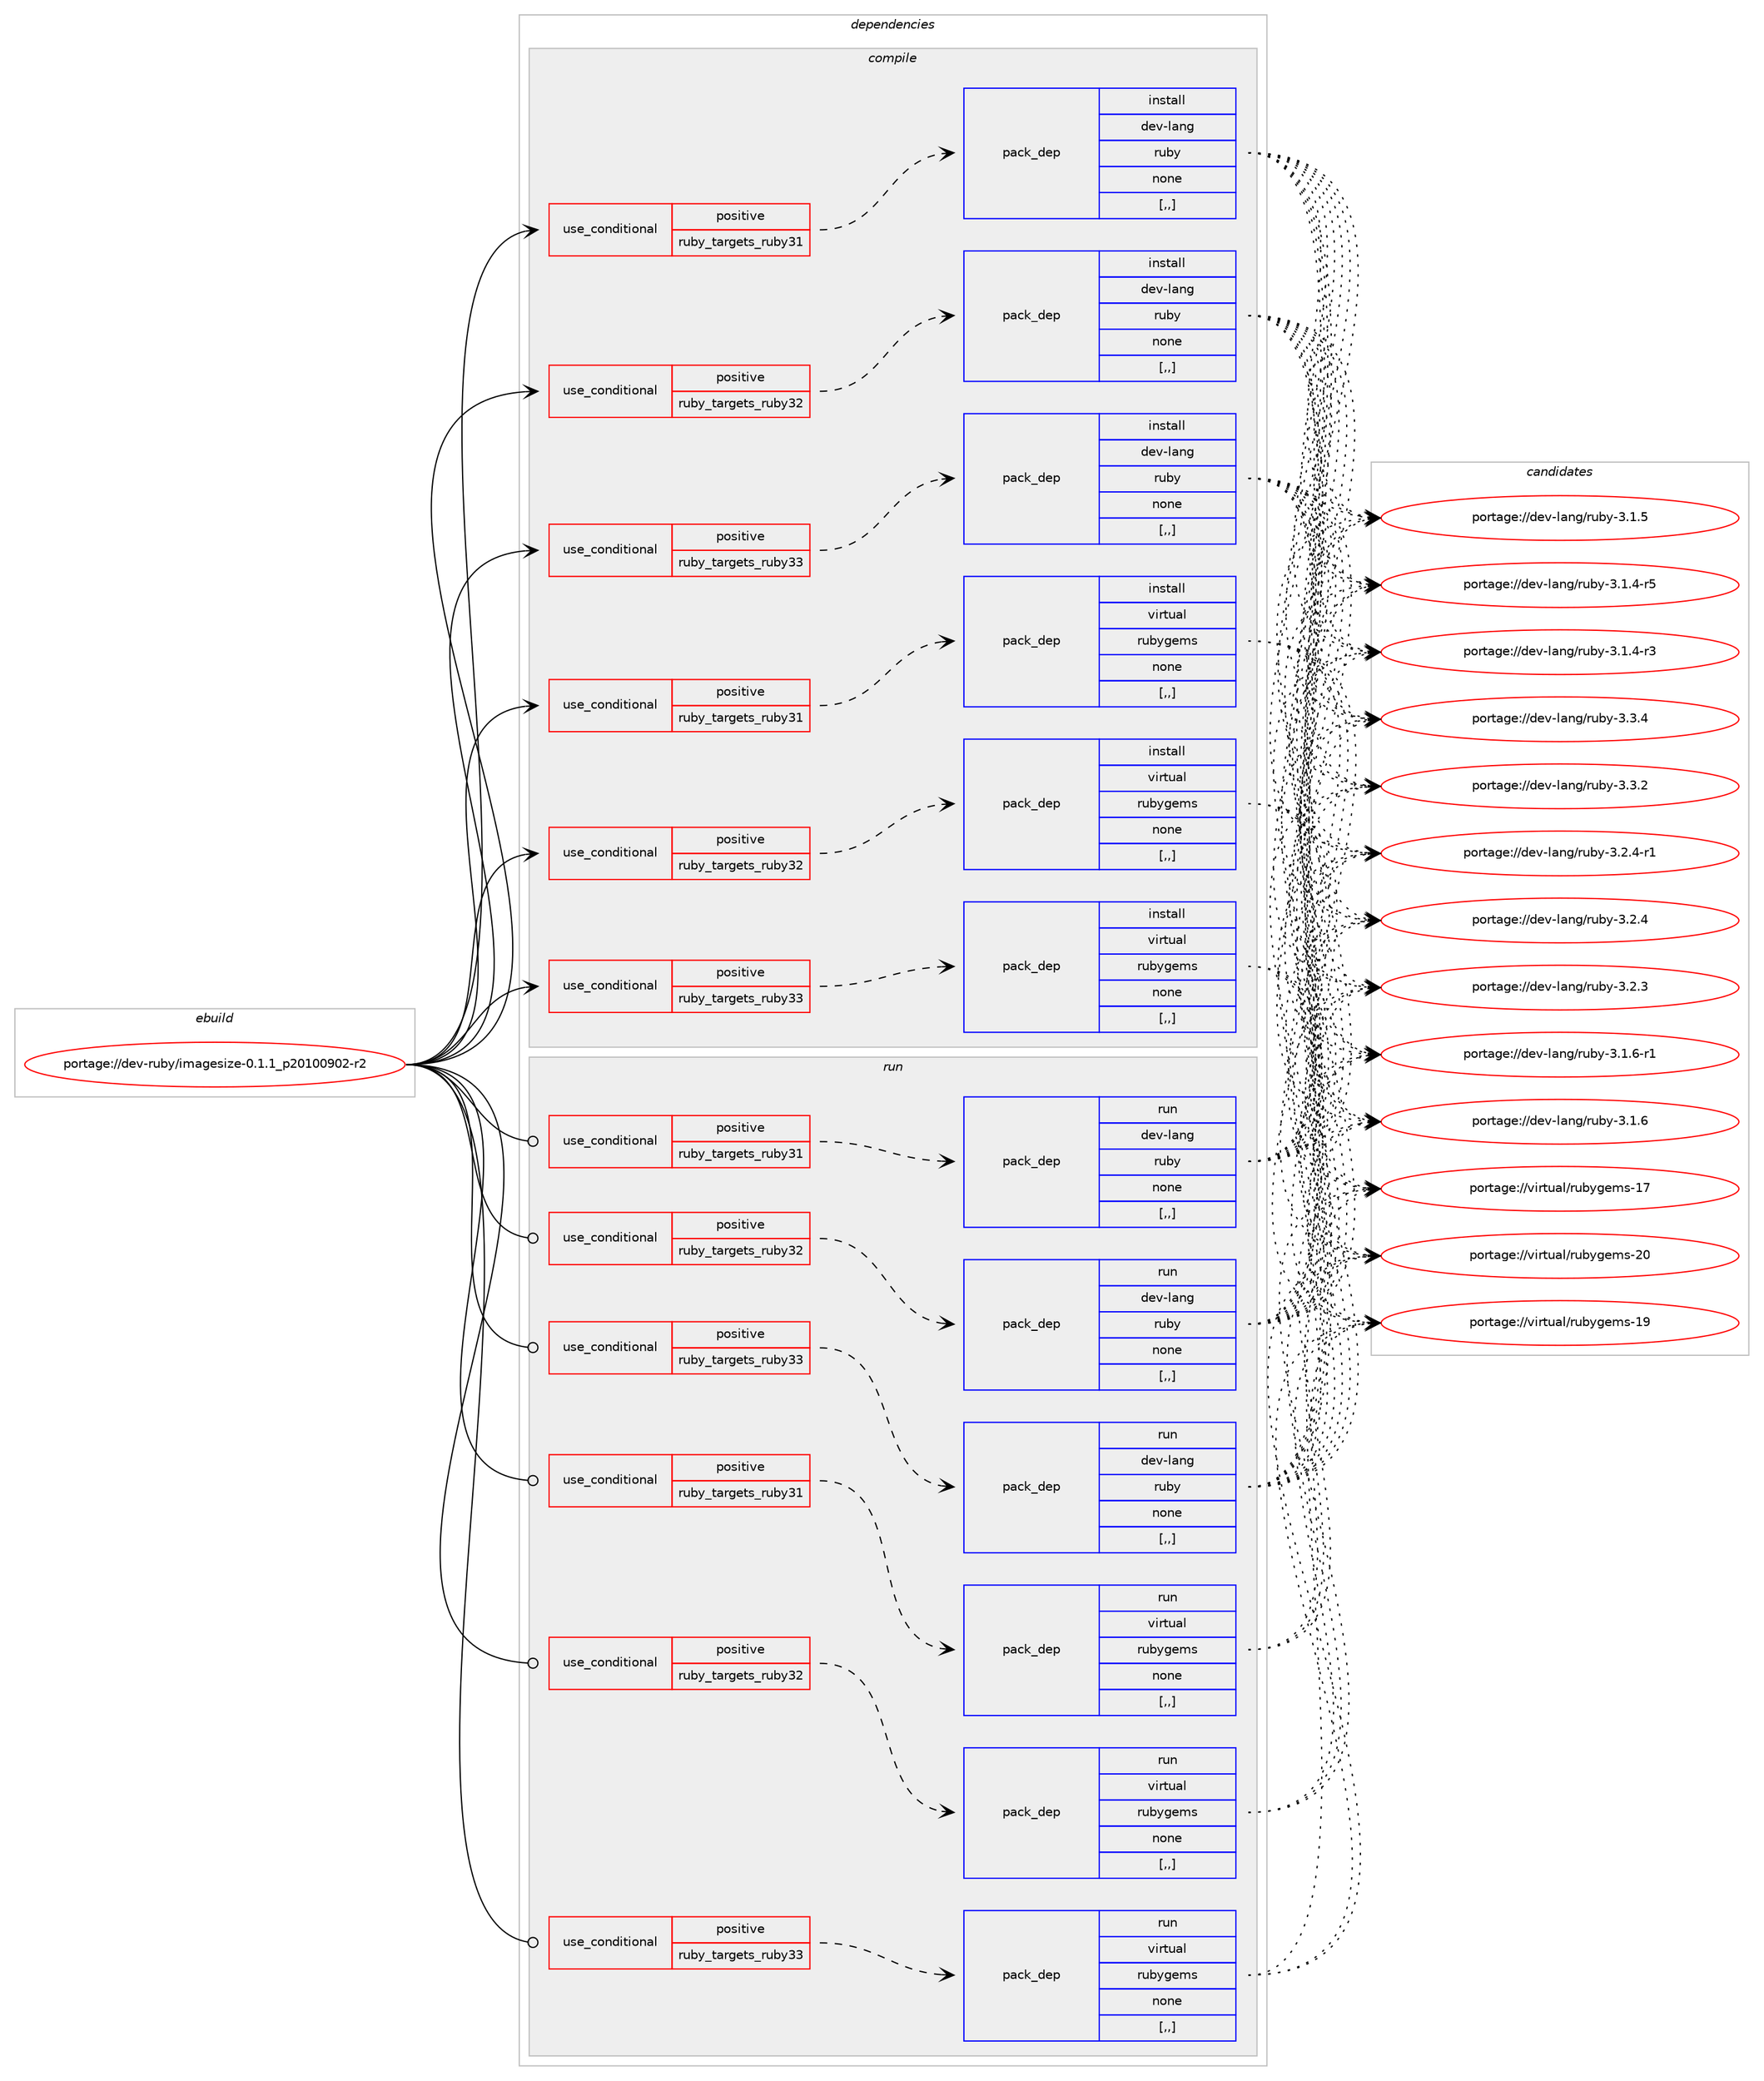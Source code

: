 digraph prolog {

# *************
# Graph options
# *************

newrank=true;
concentrate=true;
compound=true;
graph [rankdir=LR,fontname=Helvetica,fontsize=10,ranksep=1.5];#, ranksep=2.5, nodesep=0.2];
edge  [arrowhead=vee];
node  [fontname=Helvetica,fontsize=10];

# **********
# The ebuild
# **********

subgraph cluster_leftcol {
color=gray;
label=<<i>ebuild</i>>;
id [label="portage://dev-ruby/imagesize-0.1.1_p20100902-r2", color=red, width=4, href="../dev-ruby/imagesize-0.1.1_p20100902-r2.svg"];
}

# ****************
# The dependencies
# ****************

subgraph cluster_midcol {
color=gray;
label=<<i>dependencies</i>>;
subgraph cluster_compile {
fillcolor="#eeeeee";
style=filled;
label=<<i>compile</i>>;
subgraph cond49042 {
dependency186451 [label=<<TABLE BORDER="0" CELLBORDER="1" CELLSPACING="0" CELLPADDING="4"><TR><TD ROWSPAN="3" CELLPADDING="10">use_conditional</TD></TR><TR><TD>positive</TD></TR><TR><TD>ruby_targets_ruby31</TD></TR></TABLE>>, shape=none, color=red];
subgraph pack136077 {
dependency186452 [label=<<TABLE BORDER="0" CELLBORDER="1" CELLSPACING="0" CELLPADDING="4" WIDTH="220"><TR><TD ROWSPAN="6" CELLPADDING="30">pack_dep</TD></TR><TR><TD WIDTH="110">install</TD></TR><TR><TD>dev-lang</TD></TR><TR><TD>ruby</TD></TR><TR><TD>none</TD></TR><TR><TD>[,,]</TD></TR></TABLE>>, shape=none, color=blue];
}
dependency186451:e -> dependency186452:w [weight=20,style="dashed",arrowhead="vee"];
}
id:e -> dependency186451:w [weight=20,style="solid",arrowhead="vee"];
subgraph cond49043 {
dependency186453 [label=<<TABLE BORDER="0" CELLBORDER="1" CELLSPACING="0" CELLPADDING="4"><TR><TD ROWSPAN="3" CELLPADDING="10">use_conditional</TD></TR><TR><TD>positive</TD></TR><TR><TD>ruby_targets_ruby31</TD></TR></TABLE>>, shape=none, color=red];
subgraph pack136078 {
dependency186454 [label=<<TABLE BORDER="0" CELLBORDER="1" CELLSPACING="0" CELLPADDING="4" WIDTH="220"><TR><TD ROWSPAN="6" CELLPADDING="30">pack_dep</TD></TR><TR><TD WIDTH="110">install</TD></TR><TR><TD>virtual</TD></TR><TR><TD>rubygems</TD></TR><TR><TD>none</TD></TR><TR><TD>[,,]</TD></TR></TABLE>>, shape=none, color=blue];
}
dependency186453:e -> dependency186454:w [weight=20,style="dashed",arrowhead="vee"];
}
id:e -> dependency186453:w [weight=20,style="solid",arrowhead="vee"];
subgraph cond49044 {
dependency186455 [label=<<TABLE BORDER="0" CELLBORDER="1" CELLSPACING="0" CELLPADDING="4"><TR><TD ROWSPAN="3" CELLPADDING="10">use_conditional</TD></TR><TR><TD>positive</TD></TR><TR><TD>ruby_targets_ruby32</TD></TR></TABLE>>, shape=none, color=red];
subgraph pack136079 {
dependency186456 [label=<<TABLE BORDER="0" CELLBORDER="1" CELLSPACING="0" CELLPADDING="4" WIDTH="220"><TR><TD ROWSPAN="6" CELLPADDING="30">pack_dep</TD></TR><TR><TD WIDTH="110">install</TD></TR><TR><TD>dev-lang</TD></TR><TR><TD>ruby</TD></TR><TR><TD>none</TD></TR><TR><TD>[,,]</TD></TR></TABLE>>, shape=none, color=blue];
}
dependency186455:e -> dependency186456:w [weight=20,style="dashed",arrowhead="vee"];
}
id:e -> dependency186455:w [weight=20,style="solid",arrowhead="vee"];
subgraph cond49045 {
dependency186457 [label=<<TABLE BORDER="0" CELLBORDER="1" CELLSPACING="0" CELLPADDING="4"><TR><TD ROWSPAN="3" CELLPADDING="10">use_conditional</TD></TR><TR><TD>positive</TD></TR><TR><TD>ruby_targets_ruby32</TD></TR></TABLE>>, shape=none, color=red];
subgraph pack136080 {
dependency186458 [label=<<TABLE BORDER="0" CELLBORDER="1" CELLSPACING="0" CELLPADDING="4" WIDTH="220"><TR><TD ROWSPAN="6" CELLPADDING="30">pack_dep</TD></TR><TR><TD WIDTH="110">install</TD></TR><TR><TD>virtual</TD></TR><TR><TD>rubygems</TD></TR><TR><TD>none</TD></TR><TR><TD>[,,]</TD></TR></TABLE>>, shape=none, color=blue];
}
dependency186457:e -> dependency186458:w [weight=20,style="dashed",arrowhead="vee"];
}
id:e -> dependency186457:w [weight=20,style="solid",arrowhead="vee"];
subgraph cond49046 {
dependency186459 [label=<<TABLE BORDER="0" CELLBORDER="1" CELLSPACING="0" CELLPADDING="4"><TR><TD ROWSPAN="3" CELLPADDING="10">use_conditional</TD></TR><TR><TD>positive</TD></TR><TR><TD>ruby_targets_ruby33</TD></TR></TABLE>>, shape=none, color=red];
subgraph pack136081 {
dependency186460 [label=<<TABLE BORDER="0" CELLBORDER="1" CELLSPACING="0" CELLPADDING="4" WIDTH="220"><TR><TD ROWSPAN="6" CELLPADDING="30">pack_dep</TD></TR><TR><TD WIDTH="110">install</TD></TR><TR><TD>dev-lang</TD></TR><TR><TD>ruby</TD></TR><TR><TD>none</TD></TR><TR><TD>[,,]</TD></TR></TABLE>>, shape=none, color=blue];
}
dependency186459:e -> dependency186460:w [weight=20,style="dashed",arrowhead="vee"];
}
id:e -> dependency186459:w [weight=20,style="solid",arrowhead="vee"];
subgraph cond49047 {
dependency186461 [label=<<TABLE BORDER="0" CELLBORDER="1" CELLSPACING="0" CELLPADDING="4"><TR><TD ROWSPAN="3" CELLPADDING="10">use_conditional</TD></TR><TR><TD>positive</TD></TR><TR><TD>ruby_targets_ruby33</TD></TR></TABLE>>, shape=none, color=red];
subgraph pack136082 {
dependency186462 [label=<<TABLE BORDER="0" CELLBORDER="1" CELLSPACING="0" CELLPADDING="4" WIDTH="220"><TR><TD ROWSPAN="6" CELLPADDING="30">pack_dep</TD></TR><TR><TD WIDTH="110">install</TD></TR><TR><TD>virtual</TD></TR><TR><TD>rubygems</TD></TR><TR><TD>none</TD></TR><TR><TD>[,,]</TD></TR></TABLE>>, shape=none, color=blue];
}
dependency186461:e -> dependency186462:w [weight=20,style="dashed",arrowhead="vee"];
}
id:e -> dependency186461:w [weight=20,style="solid",arrowhead="vee"];
}
subgraph cluster_compileandrun {
fillcolor="#eeeeee";
style=filled;
label=<<i>compile and run</i>>;
}
subgraph cluster_run {
fillcolor="#eeeeee";
style=filled;
label=<<i>run</i>>;
subgraph cond49048 {
dependency186463 [label=<<TABLE BORDER="0" CELLBORDER="1" CELLSPACING="0" CELLPADDING="4"><TR><TD ROWSPAN="3" CELLPADDING="10">use_conditional</TD></TR><TR><TD>positive</TD></TR><TR><TD>ruby_targets_ruby31</TD></TR></TABLE>>, shape=none, color=red];
subgraph pack136083 {
dependency186464 [label=<<TABLE BORDER="0" CELLBORDER="1" CELLSPACING="0" CELLPADDING="4" WIDTH="220"><TR><TD ROWSPAN="6" CELLPADDING="30">pack_dep</TD></TR><TR><TD WIDTH="110">run</TD></TR><TR><TD>dev-lang</TD></TR><TR><TD>ruby</TD></TR><TR><TD>none</TD></TR><TR><TD>[,,]</TD></TR></TABLE>>, shape=none, color=blue];
}
dependency186463:e -> dependency186464:w [weight=20,style="dashed",arrowhead="vee"];
}
id:e -> dependency186463:w [weight=20,style="solid",arrowhead="odot"];
subgraph cond49049 {
dependency186465 [label=<<TABLE BORDER="0" CELLBORDER="1" CELLSPACING="0" CELLPADDING="4"><TR><TD ROWSPAN="3" CELLPADDING="10">use_conditional</TD></TR><TR><TD>positive</TD></TR><TR><TD>ruby_targets_ruby31</TD></TR></TABLE>>, shape=none, color=red];
subgraph pack136084 {
dependency186466 [label=<<TABLE BORDER="0" CELLBORDER="1" CELLSPACING="0" CELLPADDING="4" WIDTH="220"><TR><TD ROWSPAN="6" CELLPADDING="30">pack_dep</TD></TR><TR><TD WIDTH="110">run</TD></TR><TR><TD>virtual</TD></TR><TR><TD>rubygems</TD></TR><TR><TD>none</TD></TR><TR><TD>[,,]</TD></TR></TABLE>>, shape=none, color=blue];
}
dependency186465:e -> dependency186466:w [weight=20,style="dashed",arrowhead="vee"];
}
id:e -> dependency186465:w [weight=20,style="solid",arrowhead="odot"];
subgraph cond49050 {
dependency186467 [label=<<TABLE BORDER="0" CELLBORDER="1" CELLSPACING="0" CELLPADDING="4"><TR><TD ROWSPAN="3" CELLPADDING="10">use_conditional</TD></TR><TR><TD>positive</TD></TR><TR><TD>ruby_targets_ruby32</TD></TR></TABLE>>, shape=none, color=red];
subgraph pack136085 {
dependency186468 [label=<<TABLE BORDER="0" CELLBORDER="1" CELLSPACING="0" CELLPADDING="4" WIDTH="220"><TR><TD ROWSPAN="6" CELLPADDING="30">pack_dep</TD></TR><TR><TD WIDTH="110">run</TD></TR><TR><TD>dev-lang</TD></TR><TR><TD>ruby</TD></TR><TR><TD>none</TD></TR><TR><TD>[,,]</TD></TR></TABLE>>, shape=none, color=blue];
}
dependency186467:e -> dependency186468:w [weight=20,style="dashed",arrowhead="vee"];
}
id:e -> dependency186467:w [weight=20,style="solid",arrowhead="odot"];
subgraph cond49051 {
dependency186469 [label=<<TABLE BORDER="0" CELLBORDER="1" CELLSPACING="0" CELLPADDING="4"><TR><TD ROWSPAN="3" CELLPADDING="10">use_conditional</TD></TR><TR><TD>positive</TD></TR><TR><TD>ruby_targets_ruby32</TD></TR></TABLE>>, shape=none, color=red];
subgraph pack136086 {
dependency186470 [label=<<TABLE BORDER="0" CELLBORDER="1" CELLSPACING="0" CELLPADDING="4" WIDTH="220"><TR><TD ROWSPAN="6" CELLPADDING="30">pack_dep</TD></TR><TR><TD WIDTH="110">run</TD></TR><TR><TD>virtual</TD></TR><TR><TD>rubygems</TD></TR><TR><TD>none</TD></TR><TR><TD>[,,]</TD></TR></TABLE>>, shape=none, color=blue];
}
dependency186469:e -> dependency186470:w [weight=20,style="dashed",arrowhead="vee"];
}
id:e -> dependency186469:w [weight=20,style="solid",arrowhead="odot"];
subgraph cond49052 {
dependency186471 [label=<<TABLE BORDER="0" CELLBORDER="1" CELLSPACING="0" CELLPADDING="4"><TR><TD ROWSPAN="3" CELLPADDING="10">use_conditional</TD></TR><TR><TD>positive</TD></TR><TR><TD>ruby_targets_ruby33</TD></TR></TABLE>>, shape=none, color=red];
subgraph pack136087 {
dependency186472 [label=<<TABLE BORDER="0" CELLBORDER="1" CELLSPACING="0" CELLPADDING="4" WIDTH="220"><TR><TD ROWSPAN="6" CELLPADDING="30">pack_dep</TD></TR><TR><TD WIDTH="110">run</TD></TR><TR><TD>dev-lang</TD></TR><TR><TD>ruby</TD></TR><TR><TD>none</TD></TR><TR><TD>[,,]</TD></TR></TABLE>>, shape=none, color=blue];
}
dependency186471:e -> dependency186472:w [weight=20,style="dashed",arrowhead="vee"];
}
id:e -> dependency186471:w [weight=20,style="solid",arrowhead="odot"];
subgraph cond49053 {
dependency186473 [label=<<TABLE BORDER="0" CELLBORDER="1" CELLSPACING="0" CELLPADDING="4"><TR><TD ROWSPAN="3" CELLPADDING="10">use_conditional</TD></TR><TR><TD>positive</TD></TR><TR><TD>ruby_targets_ruby33</TD></TR></TABLE>>, shape=none, color=red];
subgraph pack136088 {
dependency186474 [label=<<TABLE BORDER="0" CELLBORDER="1" CELLSPACING="0" CELLPADDING="4" WIDTH="220"><TR><TD ROWSPAN="6" CELLPADDING="30">pack_dep</TD></TR><TR><TD WIDTH="110">run</TD></TR><TR><TD>virtual</TD></TR><TR><TD>rubygems</TD></TR><TR><TD>none</TD></TR><TR><TD>[,,]</TD></TR></TABLE>>, shape=none, color=blue];
}
dependency186473:e -> dependency186474:w [weight=20,style="dashed",arrowhead="vee"];
}
id:e -> dependency186473:w [weight=20,style="solid",arrowhead="odot"];
}
}

# **************
# The candidates
# **************

subgraph cluster_choices {
rank=same;
color=gray;
label=<<i>candidates</i>>;

subgraph choice136077 {
color=black;
nodesep=1;
choice10010111845108971101034711411798121455146514652 [label="portage://dev-lang/ruby-3.3.4", color=red, width=4,href="../dev-lang/ruby-3.3.4.svg"];
choice10010111845108971101034711411798121455146514650 [label="portage://dev-lang/ruby-3.3.2", color=red, width=4,href="../dev-lang/ruby-3.3.2.svg"];
choice100101118451089711010347114117981214551465046524511449 [label="portage://dev-lang/ruby-3.2.4-r1", color=red, width=4,href="../dev-lang/ruby-3.2.4-r1.svg"];
choice10010111845108971101034711411798121455146504652 [label="portage://dev-lang/ruby-3.2.4", color=red, width=4,href="../dev-lang/ruby-3.2.4.svg"];
choice10010111845108971101034711411798121455146504651 [label="portage://dev-lang/ruby-3.2.3", color=red, width=4,href="../dev-lang/ruby-3.2.3.svg"];
choice100101118451089711010347114117981214551464946544511449 [label="portage://dev-lang/ruby-3.1.6-r1", color=red, width=4,href="../dev-lang/ruby-3.1.6-r1.svg"];
choice10010111845108971101034711411798121455146494654 [label="portage://dev-lang/ruby-3.1.6", color=red, width=4,href="../dev-lang/ruby-3.1.6.svg"];
choice10010111845108971101034711411798121455146494653 [label="portage://dev-lang/ruby-3.1.5", color=red, width=4,href="../dev-lang/ruby-3.1.5.svg"];
choice100101118451089711010347114117981214551464946524511453 [label="portage://dev-lang/ruby-3.1.4-r5", color=red, width=4,href="../dev-lang/ruby-3.1.4-r5.svg"];
choice100101118451089711010347114117981214551464946524511451 [label="portage://dev-lang/ruby-3.1.4-r3", color=red, width=4,href="../dev-lang/ruby-3.1.4-r3.svg"];
dependency186452:e -> choice10010111845108971101034711411798121455146514652:w [style=dotted,weight="100"];
dependency186452:e -> choice10010111845108971101034711411798121455146514650:w [style=dotted,weight="100"];
dependency186452:e -> choice100101118451089711010347114117981214551465046524511449:w [style=dotted,weight="100"];
dependency186452:e -> choice10010111845108971101034711411798121455146504652:w [style=dotted,weight="100"];
dependency186452:e -> choice10010111845108971101034711411798121455146504651:w [style=dotted,weight="100"];
dependency186452:e -> choice100101118451089711010347114117981214551464946544511449:w [style=dotted,weight="100"];
dependency186452:e -> choice10010111845108971101034711411798121455146494654:w [style=dotted,weight="100"];
dependency186452:e -> choice10010111845108971101034711411798121455146494653:w [style=dotted,weight="100"];
dependency186452:e -> choice100101118451089711010347114117981214551464946524511453:w [style=dotted,weight="100"];
dependency186452:e -> choice100101118451089711010347114117981214551464946524511451:w [style=dotted,weight="100"];
}
subgraph choice136078 {
color=black;
nodesep=1;
choice118105114116117971084711411798121103101109115455048 [label="portage://virtual/rubygems-20", color=red, width=4,href="../virtual/rubygems-20.svg"];
choice118105114116117971084711411798121103101109115454957 [label="portage://virtual/rubygems-19", color=red, width=4,href="../virtual/rubygems-19.svg"];
choice118105114116117971084711411798121103101109115454955 [label="portage://virtual/rubygems-17", color=red, width=4,href="../virtual/rubygems-17.svg"];
dependency186454:e -> choice118105114116117971084711411798121103101109115455048:w [style=dotted,weight="100"];
dependency186454:e -> choice118105114116117971084711411798121103101109115454957:w [style=dotted,weight="100"];
dependency186454:e -> choice118105114116117971084711411798121103101109115454955:w [style=dotted,weight="100"];
}
subgraph choice136079 {
color=black;
nodesep=1;
choice10010111845108971101034711411798121455146514652 [label="portage://dev-lang/ruby-3.3.4", color=red, width=4,href="../dev-lang/ruby-3.3.4.svg"];
choice10010111845108971101034711411798121455146514650 [label="portage://dev-lang/ruby-3.3.2", color=red, width=4,href="../dev-lang/ruby-3.3.2.svg"];
choice100101118451089711010347114117981214551465046524511449 [label="portage://dev-lang/ruby-3.2.4-r1", color=red, width=4,href="../dev-lang/ruby-3.2.4-r1.svg"];
choice10010111845108971101034711411798121455146504652 [label="portage://dev-lang/ruby-3.2.4", color=red, width=4,href="../dev-lang/ruby-3.2.4.svg"];
choice10010111845108971101034711411798121455146504651 [label="portage://dev-lang/ruby-3.2.3", color=red, width=4,href="../dev-lang/ruby-3.2.3.svg"];
choice100101118451089711010347114117981214551464946544511449 [label="portage://dev-lang/ruby-3.1.6-r1", color=red, width=4,href="../dev-lang/ruby-3.1.6-r1.svg"];
choice10010111845108971101034711411798121455146494654 [label="portage://dev-lang/ruby-3.1.6", color=red, width=4,href="../dev-lang/ruby-3.1.6.svg"];
choice10010111845108971101034711411798121455146494653 [label="portage://dev-lang/ruby-3.1.5", color=red, width=4,href="../dev-lang/ruby-3.1.5.svg"];
choice100101118451089711010347114117981214551464946524511453 [label="portage://dev-lang/ruby-3.1.4-r5", color=red, width=4,href="../dev-lang/ruby-3.1.4-r5.svg"];
choice100101118451089711010347114117981214551464946524511451 [label="portage://dev-lang/ruby-3.1.4-r3", color=red, width=4,href="../dev-lang/ruby-3.1.4-r3.svg"];
dependency186456:e -> choice10010111845108971101034711411798121455146514652:w [style=dotted,weight="100"];
dependency186456:e -> choice10010111845108971101034711411798121455146514650:w [style=dotted,weight="100"];
dependency186456:e -> choice100101118451089711010347114117981214551465046524511449:w [style=dotted,weight="100"];
dependency186456:e -> choice10010111845108971101034711411798121455146504652:w [style=dotted,weight="100"];
dependency186456:e -> choice10010111845108971101034711411798121455146504651:w [style=dotted,weight="100"];
dependency186456:e -> choice100101118451089711010347114117981214551464946544511449:w [style=dotted,weight="100"];
dependency186456:e -> choice10010111845108971101034711411798121455146494654:w [style=dotted,weight="100"];
dependency186456:e -> choice10010111845108971101034711411798121455146494653:w [style=dotted,weight="100"];
dependency186456:e -> choice100101118451089711010347114117981214551464946524511453:w [style=dotted,weight="100"];
dependency186456:e -> choice100101118451089711010347114117981214551464946524511451:w [style=dotted,weight="100"];
}
subgraph choice136080 {
color=black;
nodesep=1;
choice118105114116117971084711411798121103101109115455048 [label="portage://virtual/rubygems-20", color=red, width=4,href="../virtual/rubygems-20.svg"];
choice118105114116117971084711411798121103101109115454957 [label="portage://virtual/rubygems-19", color=red, width=4,href="../virtual/rubygems-19.svg"];
choice118105114116117971084711411798121103101109115454955 [label="portage://virtual/rubygems-17", color=red, width=4,href="../virtual/rubygems-17.svg"];
dependency186458:e -> choice118105114116117971084711411798121103101109115455048:w [style=dotted,weight="100"];
dependency186458:e -> choice118105114116117971084711411798121103101109115454957:w [style=dotted,weight="100"];
dependency186458:e -> choice118105114116117971084711411798121103101109115454955:w [style=dotted,weight="100"];
}
subgraph choice136081 {
color=black;
nodesep=1;
choice10010111845108971101034711411798121455146514652 [label="portage://dev-lang/ruby-3.3.4", color=red, width=4,href="../dev-lang/ruby-3.3.4.svg"];
choice10010111845108971101034711411798121455146514650 [label="portage://dev-lang/ruby-3.3.2", color=red, width=4,href="../dev-lang/ruby-3.3.2.svg"];
choice100101118451089711010347114117981214551465046524511449 [label="portage://dev-lang/ruby-3.2.4-r1", color=red, width=4,href="../dev-lang/ruby-3.2.4-r1.svg"];
choice10010111845108971101034711411798121455146504652 [label="portage://dev-lang/ruby-3.2.4", color=red, width=4,href="../dev-lang/ruby-3.2.4.svg"];
choice10010111845108971101034711411798121455146504651 [label="portage://dev-lang/ruby-3.2.3", color=red, width=4,href="../dev-lang/ruby-3.2.3.svg"];
choice100101118451089711010347114117981214551464946544511449 [label="portage://dev-lang/ruby-3.1.6-r1", color=red, width=4,href="../dev-lang/ruby-3.1.6-r1.svg"];
choice10010111845108971101034711411798121455146494654 [label="portage://dev-lang/ruby-3.1.6", color=red, width=4,href="../dev-lang/ruby-3.1.6.svg"];
choice10010111845108971101034711411798121455146494653 [label="portage://dev-lang/ruby-3.1.5", color=red, width=4,href="../dev-lang/ruby-3.1.5.svg"];
choice100101118451089711010347114117981214551464946524511453 [label="portage://dev-lang/ruby-3.1.4-r5", color=red, width=4,href="../dev-lang/ruby-3.1.4-r5.svg"];
choice100101118451089711010347114117981214551464946524511451 [label="portage://dev-lang/ruby-3.1.4-r3", color=red, width=4,href="../dev-lang/ruby-3.1.4-r3.svg"];
dependency186460:e -> choice10010111845108971101034711411798121455146514652:w [style=dotted,weight="100"];
dependency186460:e -> choice10010111845108971101034711411798121455146514650:w [style=dotted,weight="100"];
dependency186460:e -> choice100101118451089711010347114117981214551465046524511449:w [style=dotted,weight="100"];
dependency186460:e -> choice10010111845108971101034711411798121455146504652:w [style=dotted,weight="100"];
dependency186460:e -> choice10010111845108971101034711411798121455146504651:w [style=dotted,weight="100"];
dependency186460:e -> choice100101118451089711010347114117981214551464946544511449:w [style=dotted,weight="100"];
dependency186460:e -> choice10010111845108971101034711411798121455146494654:w [style=dotted,weight="100"];
dependency186460:e -> choice10010111845108971101034711411798121455146494653:w [style=dotted,weight="100"];
dependency186460:e -> choice100101118451089711010347114117981214551464946524511453:w [style=dotted,weight="100"];
dependency186460:e -> choice100101118451089711010347114117981214551464946524511451:w [style=dotted,weight="100"];
}
subgraph choice136082 {
color=black;
nodesep=1;
choice118105114116117971084711411798121103101109115455048 [label="portage://virtual/rubygems-20", color=red, width=4,href="../virtual/rubygems-20.svg"];
choice118105114116117971084711411798121103101109115454957 [label="portage://virtual/rubygems-19", color=red, width=4,href="../virtual/rubygems-19.svg"];
choice118105114116117971084711411798121103101109115454955 [label="portage://virtual/rubygems-17", color=red, width=4,href="../virtual/rubygems-17.svg"];
dependency186462:e -> choice118105114116117971084711411798121103101109115455048:w [style=dotted,weight="100"];
dependency186462:e -> choice118105114116117971084711411798121103101109115454957:w [style=dotted,weight="100"];
dependency186462:e -> choice118105114116117971084711411798121103101109115454955:w [style=dotted,weight="100"];
}
subgraph choice136083 {
color=black;
nodesep=1;
choice10010111845108971101034711411798121455146514652 [label="portage://dev-lang/ruby-3.3.4", color=red, width=4,href="../dev-lang/ruby-3.3.4.svg"];
choice10010111845108971101034711411798121455146514650 [label="portage://dev-lang/ruby-3.3.2", color=red, width=4,href="../dev-lang/ruby-3.3.2.svg"];
choice100101118451089711010347114117981214551465046524511449 [label="portage://dev-lang/ruby-3.2.4-r1", color=red, width=4,href="../dev-lang/ruby-3.2.4-r1.svg"];
choice10010111845108971101034711411798121455146504652 [label="portage://dev-lang/ruby-3.2.4", color=red, width=4,href="../dev-lang/ruby-3.2.4.svg"];
choice10010111845108971101034711411798121455146504651 [label="portage://dev-lang/ruby-3.2.3", color=red, width=4,href="../dev-lang/ruby-3.2.3.svg"];
choice100101118451089711010347114117981214551464946544511449 [label="portage://dev-lang/ruby-3.1.6-r1", color=red, width=4,href="../dev-lang/ruby-3.1.6-r1.svg"];
choice10010111845108971101034711411798121455146494654 [label="portage://dev-lang/ruby-3.1.6", color=red, width=4,href="../dev-lang/ruby-3.1.6.svg"];
choice10010111845108971101034711411798121455146494653 [label="portage://dev-lang/ruby-3.1.5", color=red, width=4,href="../dev-lang/ruby-3.1.5.svg"];
choice100101118451089711010347114117981214551464946524511453 [label="portage://dev-lang/ruby-3.1.4-r5", color=red, width=4,href="../dev-lang/ruby-3.1.4-r5.svg"];
choice100101118451089711010347114117981214551464946524511451 [label="portage://dev-lang/ruby-3.1.4-r3", color=red, width=4,href="../dev-lang/ruby-3.1.4-r3.svg"];
dependency186464:e -> choice10010111845108971101034711411798121455146514652:w [style=dotted,weight="100"];
dependency186464:e -> choice10010111845108971101034711411798121455146514650:w [style=dotted,weight="100"];
dependency186464:e -> choice100101118451089711010347114117981214551465046524511449:w [style=dotted,weight="100"];
dependency186464:e -> choice10010111845108971101034711411798121455146504652:w [style=dotted,weight="100"];
dependency186464:e -> choice10010111845108971101034711411798121455146504651:w [style=dotted,weight="100"];
dependency186464:e -> choice100101118451089711010347114117981214551464946544511449:w [style=dotted,weight="100"];
dependency186464:e -> choice10010111845108971101034711411798121455146494654:w [style=dotted,weight="100"];
dependency186464:e -> choice10010111845108971101034711411798121455146494653:w [style=dotted,weight="100"];
dependency186464:e -> choice100101118451089711010347114117981214551464946524511453:w [style=dotted,weight="100"];
dependency186464:e -> choice100101118451089711010347114117981214551464946524511451:w [style=dotted,weight="100"];
}
subgraph choice136084 {
color=black;
nodesep=1;
choice118105114116117971084711411798121103101109115455048 [label="portage://virtual/rubygems-20", color=red, width=4,href="../virtual/rubygems-20.svg"];
choice118105114116117971084711411798121103101109115454957 [label="portage://virtual/rubygems-19", color=red, width=4,href="../virtual/rubygems-19.svg"];
choice118105114116117971084711411798121103101109115454955 [label="portage://virtual/rubygems-17", color=red, width=4,href="../virtual/rubygems-17.svg"];
dependency186466:e -> choice118105114116117971084711411798121103101109115455048:w [style=dotted,weight="100"];
dependency186466:e -> choice118105114116117971084711411798121103101109115454957:w [style=dotted,weight="100"];
dependency186466:e -> choice118105114116117971084711411798121103101109115454955:w [style=dotted,weight="100"];
}
subgraph choice136085 {
color=black;
nodesep=1;
choice10010111845108971101034711411798121455146514652 [label="portage://dev-lang/ruby-3.3.4", color=red, width=4,href="../dev-lang/ruby-3.3.4.svg"];
choice10010111845108971101034711411798121455146514650 [label="portage://dev-lang/ruby-3.3.2", color=red, width=4,href="../dev-lang/ruby-3.3.2.svg"];
choice100101118451089711010347114117981214551465046524511449 [label="portage://dev-lang/ruby-3.2.4-r1", color=red, width=4,href="../dev-lang/ruby-3.2.4-r1.svg"];
choice10010111845108971101034711411798121455146504652 [label="portage://dev-lang/ruby-3.2.4", color=red, width=4,href="../dev-lang/ruby-3.2.4.svg"];
choice10010111845108971101034711411798121455146504651 [label="portage://dev-lang/ruby-3.2.3", color=red, width=4,href="../dev-lang/ruby-3.2.3.svg"];
choice100101118451089711010347114117981214551464946544511449 [label="portage://dev-lang/ruby-3.1.6-r1", color=red, width=4,href="../dev-lang/ruby-3.1.6-r1.svg"];
choice10010111845108971101034711411798121455146494654 [label="portage://dev-lang/ruby-3.1.6", color=red, width=4,href="../dev-lang/ruby-3.1.6.svg"];
choice10010111845108971101034711411798121455146494653 [label="portage://dev-lang/ruby-3.1.5", color=red, width=4,href="../dev-lang/ruby-3.1.5.svg"];
choice100101118451089711010347114117981214551464946524511453 [label="portage://dev-lang/ruby-3.1.4-r5", color=red, width=4,href="../dev-lang/ruby-3.1.4-r5.svg"];
choice100101118451089711010347114117981214551464946524511451 [label="portage://dev-lang/ruby-3.1.4-r3", color=red, width=4,href="../dev-lang/ruby-3.1.4-r3.svg"];
dependency186468:e -> choice10010111845108971101034711411798121455146514652:w [style=dotted,weight="100"];
dependency186468:e -> choice10010111845108971101034711411798121455146514650:w [style=dotted,weight="100"];
dependency186468:e -> choice100101118451089711010347114117981214551465046524511449:w [style=dotted,weight="100"];
dependency186468:e -> choice10010111845108971101034711411798121455146504652:w [style=dotted,weight="100"];
dependency186468:e -> choice10010111845108971101034711411798121455146504651:w [style=dotted,weight="100"];
dependency186468:e -> choice100101118451089711010347114117981214551464946544511449:w [style=dotted,weight="100"];
dependency186468:e -> choice10010111845108971101034711411798121455146494654:w [style=dotted,weight="100"];
dependency186468:e -> choice10010111845108971101034711411798121455146494653:w [style=dotted,weight="100"];
dependency186468:e -> choice100101118451089711010347114117981214551464946524511453:w [style=dotted,weight="100"];
dependency186468:e -> choice100101118451089711010347114117981214551464946524511451:w [style=dotted,weight="100"];
}
subgraph choice136086 {
color=black;
nodesep=1;
choice118105114116117971084711411798121103101109115455048 [label="portage://virtual/rubygems-20", color=red, width=4,href="../virtual/rubygems-20.svg"];
choice118105114116117971084711411798121103101109115454957 [label="portage://virtual/rubygems-19", color=red, width=4,href="../virtual/rubygems-19.svg"];
choice118105114116117971084711411798121103101109115454955 [label="portage://virtual/rubygems-17", color=red, width=4,href="../virtual/rubygems-17.svg"];
dependency186470:e -> choice118105114116117971084711411798121103101109115455048:w [style=dotted,weight="100"];
dependency186470:e -> choice118105114116117971084711411798121103101109115454957:w [style=dotted,weight="100"];
dependency186470:e -> choice118105114116117971084711411798121103101109115454955:w [style=dotted,weight="100"];
}
subgraph choice136087 {
color=black;
nodesep=1;
choice10010111845108971101034711411798121455146514652 [label="portage://dev-lang/ruby-3.3.4", color=red, width=4,href="../dev-lang/ruby-3.3.4.svg"];
choice10010111845108971101034711411798121455146514650 [label="portage://dev-lang/ruby-3.3.2", color=red, width=4,href="../dev-lang/ruby-3.3.2.svg"];
choice100101118451089711010347114117981214551465046524511449 [label="portage://dev-lang/ruby-3.2.4-r1", color=red, width=4,href="../dev-lang/ruby-3.2.4-r1.svg"];
choice10010111845108971101034711411798121455146504652 [label="portage://dev-lang/ruby-3.2.4", color=red, width=4,href="../dev-lang/ruby-3.2.4.svg"];
choice10010111845108971101034711411798121455146504651 [label="portage://dev-lang/ruby-3.2.3", color=red, width=4,href="../dev-lang/ruby-3.2.3.svg"];
choice100101118451089711010347114117981214551464946544511449 [label="portage://dev-lang/ruby-3.1.6-r1", color=red, width=4,href="../dev-lang/ruby-3.1.6-r1.svg"];
choice10010111845108971101034711411798121455146494654 [label="portage://dev-lang/ruby-3.1.6", color=red, width=4,href="../dev-lang/ruby-3.1.6.svg"];
choice10010111845108971101034711411798121455146494653 [label="portage://dev-lang/ruby-3.1.5", color=red, width=4,href="../dev-lang/ruby-3.1.5.svg"];
choice100101118451089711010347114117981214551464946524511453 [label="portage://dev-lang/ruby-3.1.4-r5", color=red, width=4,href="../dev-lang/ruby-3.1.4-r5.svg"];
choice100101118451089711010347114117981214551464946524511451 [label="portage://dev-lang/ruby-3.1.4-r3", color=red, width=4,href="../dev-lang/ruby-3.1.4-r3.svg"];
dependency186472:e -> choice10010111845108971101034711411798121455146514652:w [style=dotted,weight="100"];
dependency186472:e -> choice10010111845108971101034711411798121455146514650:w [style=dotted,weight="100"];
dependency186472:e -> choice100101118451089711010347114117981214551465046524511449:w [style=dotted,weight="100"];
dependency186472:e -> choice10010111845108971101034711411798121455146504652:w [style=dotted,weight="100"];
dependency186472:e -> choice10010111845108971101034711411798121455146504651:w [style=dotted,weight="100"];
dependency186472:e -> choice100101118451089711010347114117981214551464946544511449:w [style=dotted,weight="100"];
dependency186472:e -> choice10010111845108971101034711411798121455146494654:w [style=dotted,weight="100"];
dependency186472:e -> choice10010111845108971101034711411798121455146494653:w [style=dotted,weight="100"];
dependency186472:e -> choice100101118451089711010347114117981214551464946524511453:w [style=dotted,weight="100"];
dependency186472:e -> choice100101118451089711010347114117981214551464946524511451:w [style=dotted,weight="100"];
}
subgraph choice136088 {
color=black;
nodesep=1;
choice118105114116117971084711411798121103101109115455048 [label="portage://virtual/rubygems-20", color=red, width=4,href="../virtual/rubygems-20.svg"];
choice118105114116117971084711411798121103101109115454957 [label="portage://virtual/rubygems-19", color=red, width=4,href="../virtual/rubygems-19.svg"];
choice118105114116117971084711411798121103101109115454955 [label="portage://virtual/rubygems-17", color=red, width=4,href="../virtual/rubygems-17.svg"];
dependency186474:e -> choice118105114116117971084711411798121103101109115455048:w [style=dotted,weight="100"];
dependency186474:e -> choice118105114116117971084711411798121103101109115454957:w [style=dotted,weight="100"];
dependency186474:e -> choice118105114116117971084711411798121103101109115454955:w [style=dotted,weight="100"];
}
}

}
